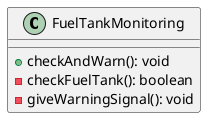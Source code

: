 @startuml
class FuelTankMonitoring {
  +checkAndWarn(): void
  -checkFuelTank(): boolean
  -giveWarningSignal(): void
}
@enduml

@startuml
class FuelTankMonitoring {
  -checkSystem: CheckSystem
  -signalSystem: SignalSystem

  +checkAndWarn(): void
}

class CheckSystem {
  +check(): boolean
}

class SignalSystem {
  +send(): void
}

FuelTankMonitoring o-- CheckSystem
FuelTankMonitoring o-- SignalSystem
@enduml

@startuml
class FuelTankMonitoring {
  +checkAndWarn(): void
  #checkFuelTank(): boolean
  #giveWarningSignal(): void
}

class FuelTankMonitoringWith {
  #checkFuelTank(): boolean
  #giveWarningSignal(): void
}

FuelTankMonitoring <|-- FuelTankMonitoringWith
@enduml